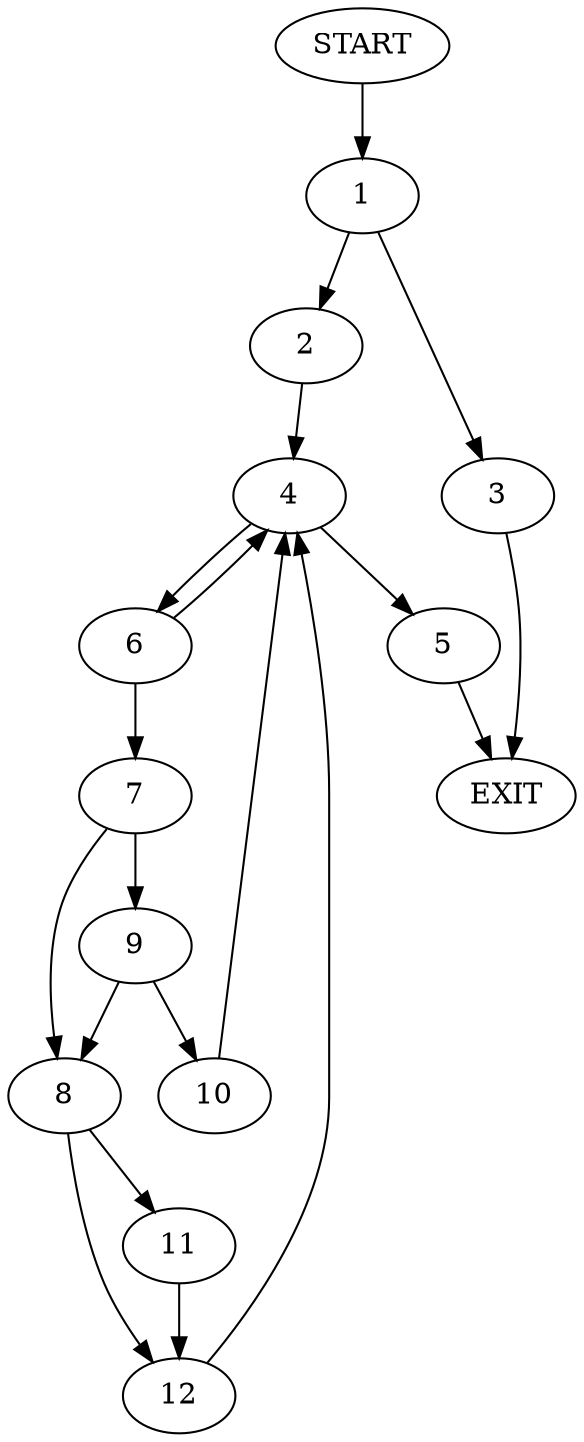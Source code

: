 digraph {
0 [label="START"]
13 [label="EXIT"]
0 -> 1
1 -> 2
1 -> 3
3 -> 13
2 -> 4
4 -> 5
4 -> 6
6 -> 4
6 -> 7
5 -> 13
7 -> 8
7 -> 9
9 -> 10
9 -> 8
8 -> 11
8 -> 12
10 -> 4
11 -> 12
12 -> 4
}
